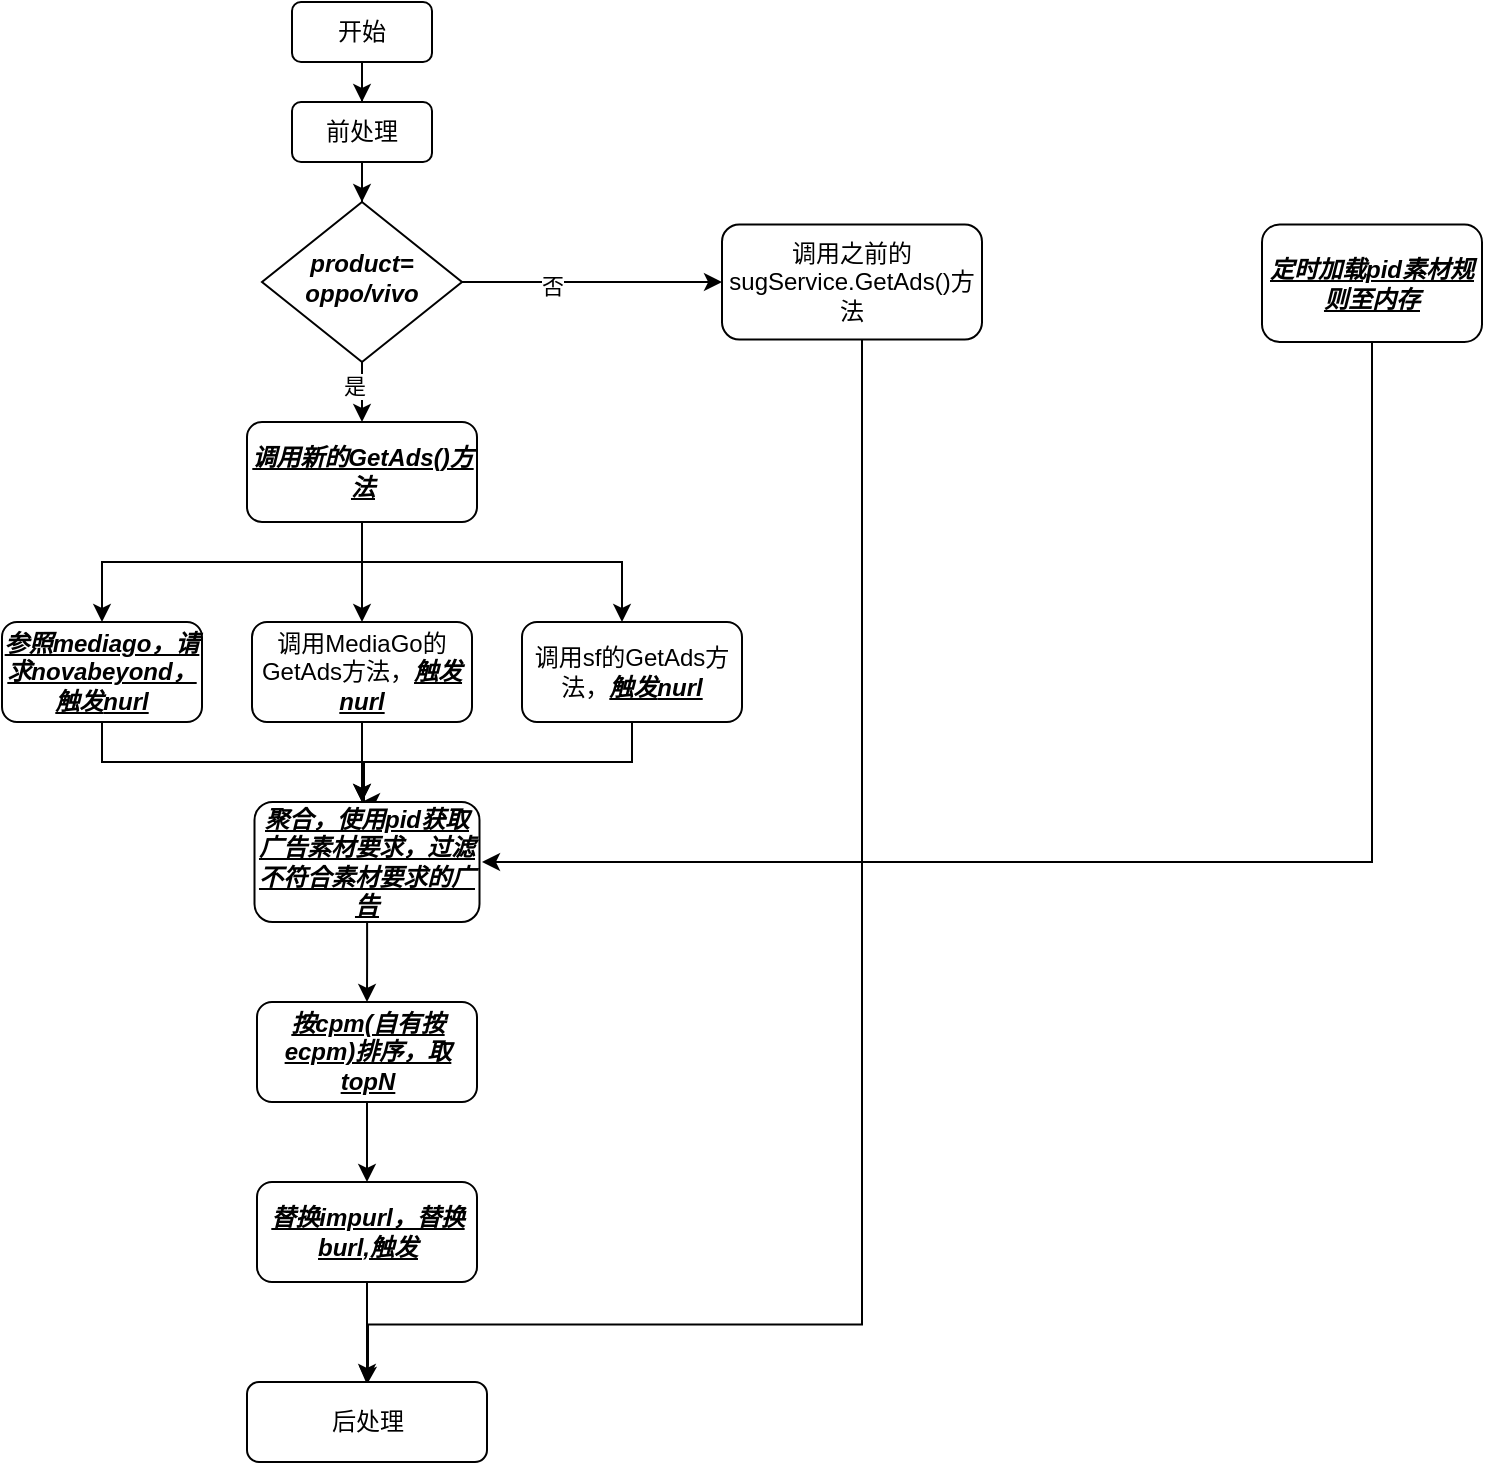 <mxfile version="21.6.5" type="github">
  <diagram id="C5RBs43oDa-KdzZeNtuy" name="Page-1">
    <mxGraphModel dx="1194" dy="533" grid="1" gridSize="10" guides="1" tooltips="1" connect="1" arrows="1" fold="1" page="1" pageScale="1" pageWidth="827" pageHeight="1169" math="0" shadow="0">
      <root>
        <mxCell id="WIyWlLk6GJQsqaUBKTNV-0" />
        <mxCell id="WIyWlLk6GJQsqaUBKTNV-1" parent="WIyWlLk6GJQsqaUBKTNV-0" />
        <mxCell id="EK0wY1UbsbaqYq5Uubj7-7" value="" style="edgeStyle=orthogonalEdgeStyle;rounded=0;orthogonalLoop=1;jettySize=auto;html=1;" edge="1" parent="WIyWlLk6GJQsqaUBKTNV-1" source="WIyWlLk6GJQsqaUBKTNV-3" target="EK0wY1UbsbaqYq5Uubj7-0">
          <mxGeometry relative="1" as="geometry" />
        </mxCell>
        <mxCell id="WIyWlLk6GJQsqaUBKTNV-3" value="开始" style="rounded=1;whiteSpace=wrap;html=1;fontSize=12;glass=0;strokeWidth=1;shadow=0;" parent="WIyWlLk6GJQsqaUBKTNV-1" vertex="1">
          <mxGeometry x="185" y="50" width="70" height="30" as="geometry" />
        </mxCell>
        <mxCell id="EK0wY1UbsbaqYq5Uubj7-6" style="edgeStyle=orthogonalEdgeStyle;rounded=0;orthogonalLoop=1;jettySize=auto;html=1;exitX=0.5;exitY=1;exitDx=0;exitDy=0;entryX=0.5;entryY=0;entryDx=0;entryDy=0;" edge="1" parent="WIyWlLk6GJQsqaUBKTNV-1" source="WIyWlLk6GJQsqaUBKTNV-6" target="EK0wY1UbsbaqYq5Uubj7-3">
          <mxGeometry relative="1" as="geometry" />
        </mxCell>
        <mxCell id="EK0wY1UbsbaqYq5Uubj7-10" value="是" style="edgeLabel;html=1;align=center;verticalAlign=middle;resizable=0;points=[];" vertex="1" connectable="0" parent="EK0wY1UbsbaqYq5Uubj7-6">
          <mxGeometry x="-0.2" y="-4" relative="1" as="geometry">
            <mxPoint as="offset" />
          </mxGeometry>
        </mxCell>
        <mxCell id="EK0wY1UbsbaqYq5Uubj7-8" value="" style="edgeStyle=orthogonalEdgeStyle;rounded=0;orthogonalLoop=1;jettySize=auto;html=1;" edge="1" parent="WIyWlLk6GJQsqaUBKTNV-1" source="WIyWlLk6GJQsqaUBKTNV-6" target="WIyWlLk6GJQsqaUBKTNV-7">
          <mxGeometry relative="1" as="geometry" />
        </mxCell>
        <mxCell id="EK0wY1UbsbaqYq5Uubj7-9" value="否" style="edgeLabel;html=1;align=center;verticalAlign=middle;resizable=0;points=[];" vertex="1" connectable="0" parent="EK0wY1UbsbaqYq5Uubj7-8">
          <mxGeometry x="-0.315" y="-2" relative="1" as="geometry">
            <mxPoint as="offset" />
          </mxGeometry>
        </mxCell>
        <mxCell id="WIyWlLk6GJQsqaUBKTNV-6" value="&lt;b&gt;&lt;i&gt;product=&lt;br&gt;oppo/vivo&lt;/i&gt;&lt;/b&gt;" style="rhombus;whiteSpace=wrap;html=1;shadow=0;fontFamily=Helvetica;fontSize=12;align=center;strokeWidth=1;spacing=6;spacingTop=-4;" parent="WIyWlLk6GJQsqaUBKTNV-1" vertex="1">
          <mxGeometry x="170" y="150" width="100" height="80" as="geometry" />
        </mxCell>
        <mxCell id="EK0wY1UbsbaqYq5Uubj7-11" style="edgeStyle=orthogonalEdgeStyle;rounded=0;orthogonalLoop=1;jettySize=auto;html=1;entryX=0.5;entryY=0;entryDx=0;entryDy=0;" edge="1" parent="WIyWlLk6GJQsqaUBKTNV-1">
          <mxGeometry relative="1" as="geometry">
            <mxPoint x="222.5" y="741.25" as="targetPoint" />
            <mxPoint x="470" y="200" as="sourcePoint" />
            <Array as="points">
              <mxPoint x="470" y="711.25" />
              <mxPoint x="223" y="711.25" />
              <mxPoint x="223" y="731.25" />
            </Array>
          </mxGeometry>
        </mxCell>
        <mxCell id="WIyWlLk6GJQsqaUBKTNV-7" value="调用之前的sugService.GetAds()方法" style="rounded=1;whiteSpace=wrap;html=1;fontSize=12;glass=0;strokeWidth=1;shadow=0;" parent="WIyWlLk6GJQsqaUBKTNV-1" vertex="1">
          <mxGeometry x="400" y="161.25" width="130" height="57.5" as="geometry" />
        </mxCell>
        <mxCell id="WIyWlLk6GJQsqaUBKTNV-9" value="Yes" style="edgeStyle=orthogonalEdgeStyle;rounded=0;html=1;jettySize=auto;orthogonalLoop=1;fontSize=11;endArrow=block;endFill=0;endSize=8;strokeWidth=1;shadow=0;labelBackgroundColor=none;" parent="WIyWlLk6GJQsqaUBKTNV-1" target="WIyWlLk6GJQsqaUBKTNV-12" edge="1">
          <mxGeometry y="10" relative="1" as="geometry">
            <mxPoint as="offset" />
            <mxPoint x="270" y="330" as="sourcePoint" />
          </mxGeometry>
        </mxCell>
        <mxCell id="WIyWlLk6GJQsqaUBKTNV-11" value="后处理" style="rounded=1;whiteSpace=wrap;html=1;fontSize=12;glass=0;strokeWidth=1;shadow=0;" parent="WIyWlLk6GJQsqaUBKTNV-1" vertex="1">
          <mxGeometry x="162.5" y="740" width="120" height="40" as="geometry" />
        </mxCell>
        <mxCell id="EK0wY1UbsbaqYq5Uubj7-1" value="" style="edgeStyle=orthogonalEdgeStyle;rounded=0;orthogonalLoop=1;jettySize=auto;html=1;" edge="1" parent="WIyWlLk6GJQsqaUBKTNV-1" source="EK0wY1UbsbaqYq5Uubj7-0" target="WIyWlLk6GJQsqaUBKTNV-6">
          <mxGeometry relative="1" as="geometry" />
        </mxCell>
        <mxCell id="EK0wY1UbsbaqYq5Uubj7-0" value="前处理" style="rounded=1;whiteSpace=wrap;html=1;fontSize=12;glass=0;strokeWidth=1;shadow=0;" vertex="1" parent="WIyWlLk6GJQsqaUBKTNV-1">
          <mxGeometry x="185" y="100" width="70" height="30" as="geometry" />
        </mxCell>
        <mxCell id="EK0wY1UbsbaqYq5Uubj7-12" style="edgeStyle=orthogonalEdgeStyle;rounded=0;orthogonalLoop=1;jettySize=auto;html=1;exitX=0.5;exitY=1;exitDx=0;exitDy=0;" edge="1" parent="WIyWlLk6GJQsqaUBKTNV-1" source="EK0wY1UbsbaqYq5Uubj7-3">
          <mxGeometry relative="1" as="geometry">
            <mxPoint x="220" y="360" as="targetPoint" />
          </mxGeometry>
        </mxCell>
        <mxCell id="EK0wY1UbsbaqYq5Uubj7-14" style="edgeStyle=orthogonalEdgeStyle;rounded=0;orthogonalLoop=1;jettySize=auto;html=1;" edge="1" parent="WIyWlLk6GJQsqaUBKTNV-1" source="EK0wY1UbsbaqYq5Uubj7-3">
          <mxGeometry relative="1" as="geometry">
            <mxPoint x="350" y="360" as="targetPoint" />
            <Array as="points">
              <mxPoint x="220" y="330" />
              <mxPoint x="350" y="330" />
              <mxPoint x="350" y="360" />
            </Array>
          </mxGeometry>
        </mxCell>
        <mxCell id="EK0wY1UbsbaqYq5Uubj7-19" style="edgeStyle=orthogonalEdgeStyle;rounded=0;orthogonalLoop=1;jettySize=auto;html=1;" edge="1" parent="WIyWlLk6GJQsqaUBKTNV-1" source="EK0wY1UbsbaqYq5Uubj7-3" target="EK0wY1UbsbaqYq5Uubj7-15">
          <mxGeometry relative="1" as="geometry">
            <Array as="points">
              <mxPoint x="220" y="330" />
              <mxPoint x="90" y="330" />
            </Array>
          </mxGeometry>
        </mxCell>
        <mxCell id="EK0wY1UbsbaqYq5Uubj7-3" value="&lt;b&gt;&lt;i&gt;&lt;u&gt;调用新的GetAds()方法&lt;/u&gt;&lt;/i&gt;&lt;/b&gt;" style="rounded=1;whiteSpace=wrap;html=1;fontSize=12;glass=0;strokeWidth=1;shadow=0;" vertex="1" parent="WIyWlLk6GJQsqaUBKTNV-1">
          <mxGeometry x="162.5" y="260" width="115" height="50" as="geometry" />
        </mxCell>
        <mxCell id="EK0wY1UbsbaqYq5Uubj7-23" style="edgeStyle=orthogonalEdgeStyle;rounded=0;orthogonalLoop=1;jettySize=auto;html=1;" edge="1" parent="WIyWlLk6GJQsqaUBKTNV-1" source="EK0wY1UbsbaqYq5Uubj7-15">
          <mxGeometry relative="1" as="geometry">
            <mxPoint x="220" y="450" as="targetPoint" />
            <Array as="points">
              <mxPoint x="90" y="430" />
              <mxPoint x="220" y="430" />
            </Array>
          </mxGeometry>
        </mxCell>
        <mxCell id="EK0wY1UbsbaqYq5Uubj7-15" value="&lt;u&gt;&lt;b&gt;&lt;i&gt;参照mediago，请求novabeyond，触发&lt;/i&gt;&lt;/b&gt;&lt;b style=&quot;border-color: var(--border-color);&quot;&gt;&lt;i style=&quot;border-color: var(--border-color);&quot;&gt;nurl&lt;/i&gt;&lt;/b&gt;&lt;/u&gt;" style="rounded=1;whiteSpace=wrap;html=1;fontSize=12;glass=0;strokeWidth=1;shadow=0;" vertex="1" parent="WIyWlLk6GJQsqaUBKTNV-1">
          <mxGeometry x="40" y="360" width="100" height="50" as="geometry" />
        </mxCell>
        <mxCell id="EK0wY1UbsbaqYq5Uubj7-22" style="edgeStyle=orthogonalEdgeStyle;rounded=0;orthogonalLoop=1;jettySize=auto;html=1;" edge="1" parent="WIyWlLk6GJQsqaUBKTNV-1" source="EK0wY1UbsbaqYq5Uubj7-16">
          <mxGeometry relative="1" as="geometry">
            <mxPoint x="220" y="450" as="targetPoint" />
          </mxGeometry>
        </mxCell>
        <mxCell id="EK0wY1UbsbaqYq5Uubj7-16" value="调用MediaGo的GetAds方法，&lt;u&gt;&lt;b style=&quot;border-color: var(--border-color);&quot;&gt;&lt;i style=&quot;border-color: var(--border-color);&quot;&gt;触发&lt;/i&gt;&lt;/b&gt;&lt;b style=&quot;border-color: var(--border-color);&quot;&gt;&lt;i style=&quot;border-color: var(--border-color);&quot;&gt;nurl&lt;/i&gt;&lt;/b&gt;&lt;/u&gt;" style="rounded=1;whiteSpace=wrap;html=1;fontSize=12;glass=0;strokeWidth=1;shadow=0;" vertex="1" parent="WIyWlLk6GJQsqaUBKTNV-1">
          <mxGeometry x="165" y="360" width="110" height="50" as="geometry" />
        </mxCell>
        <mxCell id="EK0wY1UbsbaqYq5Uubj7-24" style="edgeStyle=orthogonalEdgeStyle;rounded=0;orthogonalLoop=1;jettySize=auto;html=1;" edge="1" parent="WIyWlLk6GJQsqaUBKTNV-1" source="EK0wY1UbsbaqYq5Uubj7-18">
          <mxGeometry relative="1" as="geometry">
            <mxPoint x="220" y="450" as="targetPoint" />
            <Array as="points">
              <mxPoint x="355" y="430" />
              <mxPoint x="221" y="430" />
            </Array>
          </mxGeometry>
        </mxCell>
        <mxCell id="EK0wY1UbsbaqYq5Uubj7-18" value="调用sf的GetAds方法，&lt;u&gt;&lt;b style=&quot;border-color: var(--border-color);&quot;&gt;&lt;i style=&quot;border-color: var(--border-color);&quot;&gt;触发&lt;/i&gt;&lt;/b&gt;&lt;b style=&quot;border-color: var(--border-color);&quot;&gt;&lt;i style=&quot;border-color: var(--border-color);&quot;&gt;nurl&lt;/i&gt;&lt;/b&gt;&lt;/u&gt;" style="rounded=1;whiteSpace=wrap;html=1;fontSize=12;glass=0;strokeWidth=1;shadow=0;" vertex="1" parent="WIyWlLk6GJQsqaUBKTNV-1">
          <mxGeometry x="300" y="360" width="110" height="50" as="geometry" />
        </mxCell>
        <mxCell id="EK0wY1UbsbaqYq5Uubj7-29" style="edgeStyle=orthogonalEdgeStyle;rounded=0;orthogonalLoop=1;jettySize=auto;html=1;entryX=0.5;entryY=0;entryDx=0;entryDy=0;" edge="1" parent="WIyWlLk6GJQsqaUBKTNV-1" source="EK0wY1UbsbaqYq5Uubj7-25" target="EK0wY1UbsbaqYq5Uubj7-30">
          <mxGeometry relative="1" as="geometry">
            <mxPoint x="222.5" y="530" as="targetPoint" />
          </mxGeometry>
        </mxCell>
        <mxCell id="EK0wY1UbsbaqYq5Uubj7-25" value="&lt;b&gt;&lt;i&gt;&lt;u&gt;聚合，使用pid获取广告素材要求，过滤不符合素材要求的广告&lt;/u&gt;&lt;/i&gt;&lt;/b&gt;" style="rounded=1;whiteSpace=wrap;html=1;fontSize=12;glass=0;strokeWidth=1;shadow=0;" vertex="1" parent="WIyWlLk6GJQsqaUBKTNV-1">
          <mxGeometry x="166.25" y="450" width="112.5" height="60" as="geometry" />
        </mxCell>
        <mxCell id="EK0wY1UbsbaqYq5Uubj7-28" style="edgeStyle=orthogonalEdgeStyle;rounded=0;orthogonalLoop=1;jettySize=auto;html=1;exitX=0.5;exitY=1;exitDx=0;exitDy=0;" edge="1" parent="WIyWlLk6GJQsqaUBKTNV-1" source="EK0wY1UbsbaqYq5Uubj7-27">
          <mxGeometry relative="1" as="geometry">
            <mxPoint x="766.25" y="240" as="sourcePoint" />
            <mxPoint x="280" y="480" as="targetPoint" />
            <Array as="points">
              <mxPoint x="725" y="480" />
            </Array>
          </mxGeometry>
        </mxCell>
        <mxCell id="EK0wY1UbsbaqYq5Uubj7-27" value="&lt;b&gt;&lt;i&gt;&lt;u&gt;定时加载pid素材规则至内存&lt;/u&gt;&lt;/i&gt;&lt;/b&gt;" style="rounded=1;whiteSpace=wrap;html=1;fontSize=12;glass=0;strokeWidth=1;shadow=0;" vertex="1" parent="WIyWlLk6GJQsqaUBKTNV-1">
          <mxGeometry x="670" y="161.25" width="110" height="58.75" as="geometry" />
        </mxCell>
        <mxCell id="EK0wY1UbsbaqYq5Uubj7-31" style="edgeStyle=orthogonalEdgeStyle;rounded=0;orthogonalLoop=1;jettySize=auto;html=1;entryX=0.5;entryY=0;entryDx=0;entryDy=0;" edge="1" parent="WIyWlLk6GJQsqaUBKTNV-1" source="EK0wY1UbsbaqYq5Uubj7-30" target="EK0wY1UbsbaqYq5Uubj7-32">
          <mxGeometry relative="1" as="geometry">
            <mxPoint x="222.5" y="610" as="targetPoint" />
          </mxGeometry>
        </mxCell>
        <mxCell id="EK0wY1UbsbaqYq5Uubj7-30" value="&lt;b&gt;&lt;i&gt;&lt;u&gt;按cpm(自有按ecpm)排序，取topN&lt;/u&gt;&lt;/i&gt;&lt;/b&gt;" style="rounded=1;whiteSpace=wrap;html=1;fontSize=12;glass=0;strokeWidth=1;shadow=0;" vertex="1" parent="WIyWlLk6GJQsqaUBKTNV-1">
          <mxGeometry x="167.5" y="550" width="110" height="50" as="geometry" />
        </mxCell>
        <mxCell id="EK0wY1UbsbaqYq5Uubj7-33" style="edgeStyle=orthogonalEdgeStyle;rounded=0;orthogonalLoop=1;jettySize=auto;html=1;entryX=0.5;entryY=0;entryDx=0;entryDy=0;" edge="1" parent="WIyWlLk6GJQsqaUBKTNV-1" source="EK0wY1UbsbaqYq5Uubj7-32" target="WIyWlLk6GJQsqaUBKTNV-11">
          <mxGeometry relative="1" as="geometry" />
        </mxCell>
        <mxCell id="EK0wY1UbsbaqYq5Uubj7-32" value="&lt;b&gt;&lt;i&gt;&lt;u&gt;替换impurl，替换burl,触发&lt;/u&gt;&lt;/i&gt;&lt;/b&gt;" style="rounded=1;whiteSpace=wrap;html=1;fontSize=12;glass=0;strokeWidth=1;shadow=0;" vertex="1" parent="WIyWlLk6GJQsqaUBKTNV-1">
          <mxGeometry x="167.5" y="640" width="110" height="50" as="geometry" />
        </mxCell>
      </root>
    </mxGraphModel>
  </diagram>
</mxfile>
